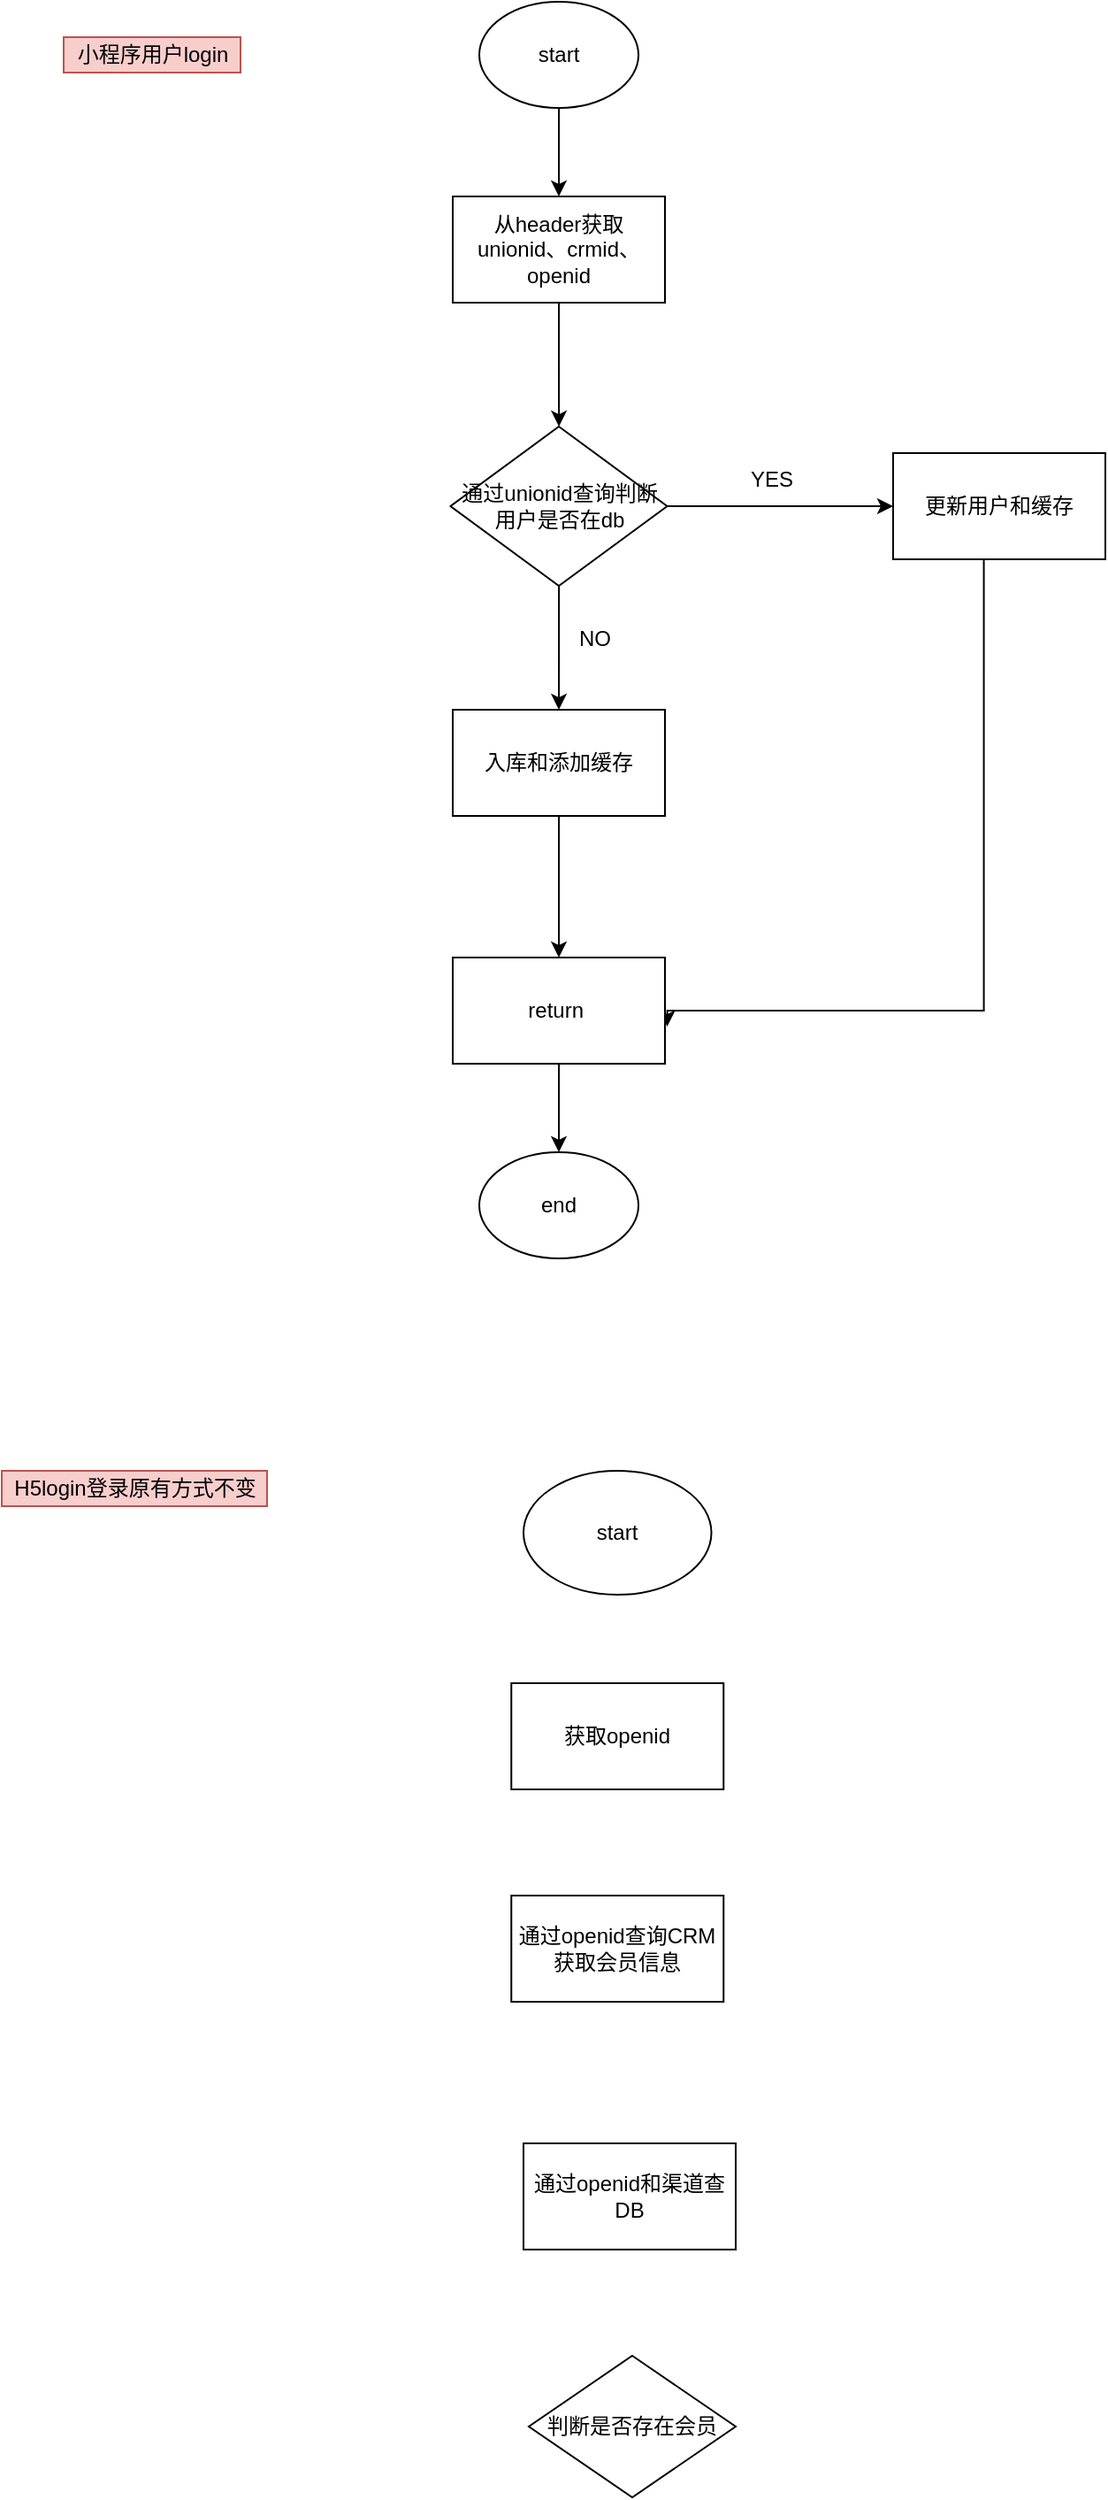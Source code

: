 <mxfile version="14.6.1" type="github">
  <diagram id="Ck79b30tSz4ZQj37qoaF" name="Page-1">
    <mxGraphModel dx="1038" dy="548" grid="1" gridSize="10" guides="1" tooltips="1" connect="1" arrows="1" fold="1" page="1" pageScale="1" pageWidth="827" pageHeight="1169" math="0" shadow="0">
      <root>
        <mxCell id="0" />
        <mxCell id="1" parent="0" />
        <mxCell id="lZHpw7mmfWlZTTs1Uvj3-9" value="" style="edgeStyle=orthogonalEdgeStyle;rounded=0;orthogonalLoop=1;jettySize=auto;html=1;" edge="1" parent="1" source="lZHpw7mmfWlZTTs1Uvj3-1" target="lZHpw7mmfWlZTTs1Uvj3-2">
          <mxGeometry relative="1" as="geometry" />
        </mxCell>
        <mxCell id="lZHpw7mmfWlZTTs1Uvj3-1" value="start" style="ellipse;whiteSpace=wrap;html=1;" vertex="1" parent="1">
          <mxGeometry x="365" y="50" width="90" height="60" as="geometry" />
        </mxCell>
        <mxCell id="lZHpw7mmfWlZTTs1Uvj3-10" value="" style="edgeStyle=orthogonalEdgeStyle;rounded=0;orthogonalLoop=1;jettySize=auto;html=1;" edge="1" parent="1" source="lZHpw7mmfWlZTTs1Uvj3-2" target="lZHpw7mmfWlZTTs1Uvj3-3">
          <mxGeometry relative="1" as="geometry" />
        </mxCell>
        <mxCell id="lZHpw7mmfWlZTTs1Uvj3-2" value="从header获取unionid、crmid、openid" style="rounded=0;whiteSpace=wrap;html=1;" vertex="1" parent="1">
          <mxGeometry x="350" y="160" width="120" height="60" as="geometry" />
        </mxCell>
        <mxCell id="lZHpw7mmfWlZTTs1Uvj3-11" style="edgeStyle=orthogonalEdgeStyle;rounded=0;orthogonalLoop=1;jettySize=auto;html=1;" edge="1" parent="1" source="lZHpw7mmfWlZTTs1Uvj3-3" target="lZHpw7mmfWlZTTs1Uvj3-6">
          <mxGeometry relative="1" as="geometry" />
        </mxCell>
        <mxCell id="lZHpw7mmfWlZTTs1Uvj3-13" style="edgeStyle=orthogonalEdgeStyle;rounded=0;orthogonalLoop=1;jettySize=auto;html=1;entryX=0.5;entryY=0;entryDx=0;entryDy=0;" edge="1" parent="1" source="lZHpw7mmfWlZTTs1Uvj3-3" target="lZHpw7mmfWlZTTs1Uvj3-5">
          <mxGeometry relative="1" as="geometry" />
        </mxCell>
        <mxCell id="lZHpw7mmfWlZTTs1Uvj3-3" value="通过unionid查询判断用户是否在db" style="rhombus;whiteSpace=wrap;html=1;" vertex="1" parent="1">
          <mxGeometry x="348.75" y="290" width="122.5" height="90" as="geometry" />
        </mxCell>
        <mxCell id="lZHpw7mmfWlZTTs1Uvj3-16" value="" style="edgeStyle=orthogonalEdgeStyle;rounded=0;orthogonalLoop=1;jettySize=auto;html=1;" edge="1" parent="1" source="lZHpw7mmfWlZTTs1Uvj3-5" target="lZHpw7mmfWlZTTs1Uvj3-7">
          <mxGeometry relative="1" as="geometry" />
        </mxCell>
        <mxCell id="lZHpw7mmfWlZTTs1Uvj3-5" value="入库和添加缓存" style="rounded=0;whiteSpace=wrap;html=1;" vertex="1" parent="1">
          <mxGeometry x="350" y="450" width="120" height="60" as="geometry" />
        </mxCell>
        <mxCell id="lZHpw7mmfWlZTTs1Uvj3-18" style="edgeStyle=orthogonalEdgeStyle;rounded=0;orthogonalLoop=1;jettySize=auto;html=1;entryX=1.008;entryY=0.65;entryDx=0;entryDy=0;entryPerimeter=0;" edge="1" parent="1">
          <mxGeometry relative="1" as="geometry">
            <mxPoint x="650.29" y="365" as="sourcePoint" />
            <mxPoint x="471.25" y="629" as="targetPoint" />
            <Array as="points">
              <mxPoint x="650.29" y="620" />
              <mxPoint x="471.29" y="620" />
            </Array>
          </mxGeometry>
        </mxCell>
        <mxCell id="lZHpw7mmfWlZTTs1Uvj3-6" value="更新用户和缓存" style="rounded=0;whiteSpace=wrap;html=1;" vertex="1" parent="1">
          <mxGeometry x="599" y="305" width="120" height="60" as="geometry" />
        </mxCell>
        <mxCell id="lZHpw7mmfWlZTTs1Uvj3-17" value="" style="edgeStyle=orthogonalEdgeStyle;rounded=0;orthogonalLoop=1;jettySize=auto;html=1;" edge="1" parent="1" source="lZHpw7mmfWlZTTs1Uvj3-7" target="lZHpw7mmfWlZTTs1Uvj3-8">
          <mxGeometry relative="1" as="geometry" />
        </mxCell>
        <mxCell id="lZHpw7mmfWlZTTs1Uvj3-7" value="return&amp;nbsp;" style="rounded=0;whiteSpace=wrap;html=1;" vertex="1" parent="1">
          <mxGeometry x="350" y="590" width="120" height="60" as="geometry" />
        </mxCell>
        <mxCell id="lZHpw7mmfWlZTTs1Uvj3-8" value="end" style="ellipse;whiteSpace=wrap;html=1;" vertex="1" parent="1">
          <mxGeometry x="365" y="700" width="90" height="60" as="geometry" />
        </mxCell>
        <mxCell id="lZHpw7mmfWlZTTs1Uvj3-14" value="NO" style="text;html=1;align=center;verticalAlign=middle;resizable=0;points=[];autosize=1;strokeColor=none;" vertex="1" parent="1">
          <mxGeometry x="415" y="400" width="30" height="20" as="geometry" />
        </mxCell>
        <mxCell id="lZHpw7mmfWlZTTs1Uvj3-15" value="YES" style="text;html=1;align=center;verticalAlign=middle;resizable=0;points=[];autosize=1;strokeColor=none;" vertex="1" parent="1">
          <mxGeometry x="510" y="310" width="40" height="20" as="geometry" />
        </mxCell>
        <mxCell id="lZHpw7mmfWlZTTs1Uvj3-19" value="小程序用户login" style="text;html=1;align=center;verticalAlign=middle;resizable=0;points=[];autosize=1;strokeColor=#b85450;fillColor=#f8cecc;" vertex="1" parent="1">
          <mxGeometry x="130" y="70" width="100" height="20" as="geometry" />
        </mxCell>
        <mxCell id="lZHpw7mmfWlZTTs1Uvj3-23" value="H5login登录原有方式不变" style="text;html=1;align=center;verticalAlign=middle;resizable=0;points=[];autosize=1;strokeColor=#b85450;fillColor=#f8cecc;" vertex="1" parent="1">
          <mxGeometry x="95" y="880" width="150" height="20" as="geometry" />
        </mxCell>
        <mxCell id="lZHpw7mmfWlZTTs1Uvj3-24" value="start" style="ellipse;whiteSpace=wrap;html=1;" vertex="1" parent="1">
          <mxGeometry x="390" y="880" width="106.25" height="70" as="geometry" />
        </mxCell>
        <mxCell id="lZHpw7mmfWlZTTs1Uvj3-25" value="获取openid" style="rounded=0;whiteSpace=wrap;html=1;" vertex="1" parent="1">
          <mxGeometry x="383.13" y="1000" width="120" height="60" as="geometry" />
        </mxCell>
        <mxCell id="lZHpw7mmfWlZTTs1Uvj3-26" value="通过openid查询CRM获取会员信息&lt;br&gt;" style="rounded=0;whiteSpace=wrap;html=1;" vertex="1" parent="1">
          <mxGeometry x="383.13" y="1120" width="120" height="60" as="geometry" />
        </mxCell>
        <mxCell id="lZHpw7mmfWlZTTs1Uvj3-27" value="通过openid和渠道查DB" style="rounded=0;whiteSpace=wrap;html=1;" vertex="1" parent="1">
          <mxGeometry x="390" y="1260" width="120" height="60" as="geometry" />
        </mxCell>
        <mxCell id="lZHpw7mmfWlZTTs1Uvj3-28" value="判断是否存在会员" style="rhombus;whiteSpace=wrap;html=1;" vertex="1" parent="1">
          <mxGeometry x="393" y="1380" width="117" height="80" as="geometry" />
        </mxCell>
      </root>
    </mxGraphModel>
  </diagram>
</mxfile>
